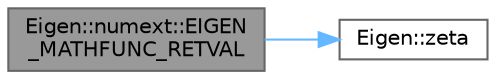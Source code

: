 digraph "Eigen::numext::EIGEN_MATHFUNC_RETVAL"
{
 // LATEX_PDF_SIZE
  bgcolor="transparent";
  edge [fontname=Helvetica,fontsize=10,labelfontname=Helvetica,labelfontsize=10];
  node [fontname=Helvetica,fontsize=10,shape=box,height=0.2,width=0.4];
  rankdir="LR";
  Node1 [id="Node000001",label="Eigen::numext::EIGEN\l_MATHFUNC_RETVAL",height=0.2,width=0.4,color="gray40", fillcolor="grey60", style="filled", fontcolor="black",tooltip=" "];
  Node1 -> Node2 [id="edge1_Node000001_Node000002",color="steelblue1",style="solid",tooltip=" "];
  Node2 [id="Node000002",label="Eigen::zeta",height=0.2,width=0.4,color="grey40", fillcolor="white", style="filled",URL="$namespace_eigen.html#af9555e27540da78d2c4bdd17d3b750b1",tooltip=" "];
}
